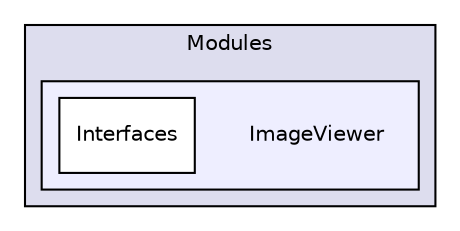 digraph "MediaMotion/Assets/Scripts/Modules/ImageViewer" {
  compound=true
  node [ fontsize="10", fontname="Helvetica"];
  edge [ labelfontsize="10", labelfontname="Helvetica"];
  subgraph clusterdir_17a9493dc3d2891969b2c4ae5cca0160 {
    graph [ bgcolor="#ddddee", pencolor="black", label="Modules" fontname="Helvetica", fontsize="10", URL="dir_17a9493dc3d2891969b2c4ae5cca0160.html"]
  subgraph clusterdir_633e538fb5cf315c4de929451705d222 {
    graph [ bgcolor="#eeeeff", pencolor="black", label="" URL="dir_633e538fb5cf315c4de929451705d222.html"];
    dir_633e538fb5cf315c4de929451705d222 [shape=plaintext label="ImageViewer"];
    dir_4087d31120cd9f90bb07b4f6c98f2564 [shape=box label="Interfaces" color="black" fillcolor="white" style="filled" URL="dir_4087d31120cd9f90bb07b4f6c98f2564.html"];
  }
  }
}
